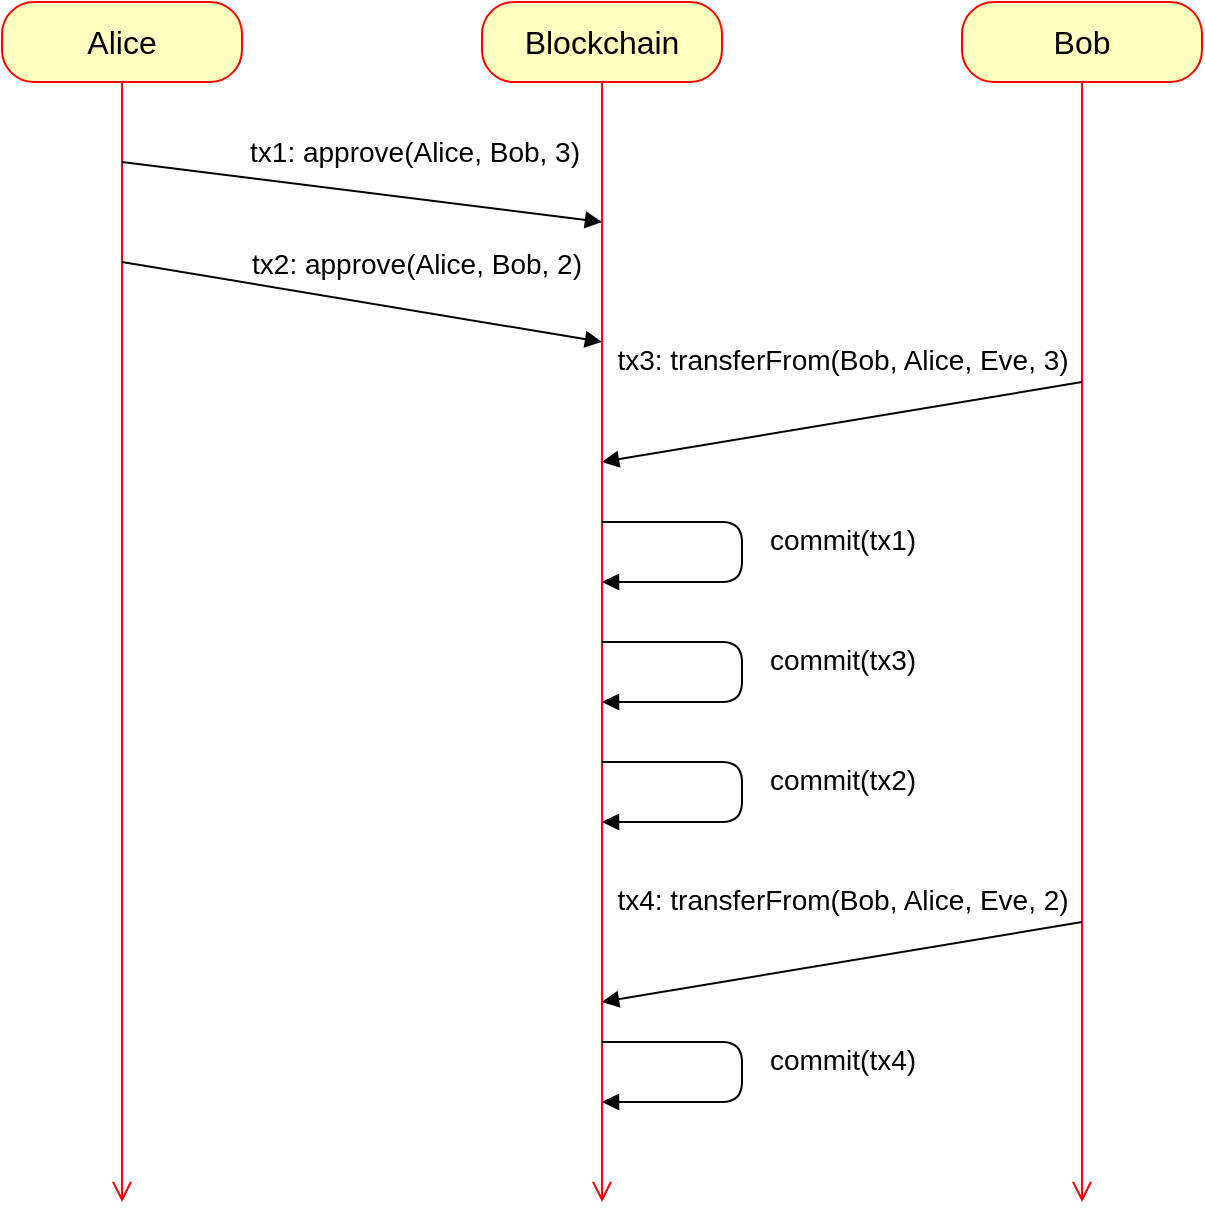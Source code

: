 <mxfile version="18.0.6" type="device"><diagram name="Page-1" id="13e1069c-82ec-6db2-03f1-153e76fe0fe0"><mxGraphModel dx="1106" dy="852" grid="1" gridSize="10" guides="1" tooltips="1" connect="1" arrows="1" fold="1" page="1" pageScale="1" pageWidth="1100" pageHeight="850" background="none" math="0" shadow="0"><root><mxCell id="0"/><mxCell id="1" parent="0"/><mxCell id="s7VefJRWMbqvichjZ1X1-5" value="Alice" style="rounded=1;whiteSpace=wrap;html=1;arcSize=40;fontColor=#000000;fillColor=#ffffc0;strokeColor=#ff0000;fontSize=16;" vertex="1" parent="1"><mxGeometry x="120" y="80" width="120" height="40" as="geometry"/></mxCell><mxCell id="s7VefJRWMbqvichjZ1X1-6" value="" style="edgeStyle=orthogonalEdgeStyle;html=1;verticalAlign=bottom;endArrow=open;endSize=8;strokeColor=#ff0000;rounded=0;" edge="1" source="s7VefJRWMbqvichjZ1X1-5" parent="1"><mxGeometry relative="1" as="geometry"><mxPoint x="180" y="680" as="targetPoint"/></mxGeometry></mxCell><mxCell id="s7VefJRWMbqvichjZ1X1-7" value="Blockchain" style="rounded=1;whiteSpace=wrap;html=1;arcSize=40;fontColor=#000000;fillColor=#ffffc0;strokeColor=#ff0000;fontSize=16;" vertex="1" parent="1"><mxGeometry x="360" y="80" width="120" height="40" as="geometry"/></mxCell><mxCell id="s7VefJRWMbqvichjZ1X1-8" value="" style="edgeStyle=orthogonalEdgeStyle;html=1;verticalAlign=bottom;endArrow=open;endSize=8;strokeColor=#ff0000;rounded=0;" edge="1" parent="1" source="s7VefJRWMbqvichjZ1X1-7"><mxGeometry relative="1" as="geometry"><mxPoint x="420" y="680" as="targetPoint"/></mxGeometry></mxCell><mxCell id="s7VefJRWMbqvichjZ1X1-9" value="tx1: approve(Alice, Bob, 3)" style="html=1;verticalAlign=bottom;endArrow=block;rounded=0;fontSize=14;" edge="1" parent="1"><mxGeometry x="0.207" y="12" width="80" relative="1" as="geometry"><mxPoint x="180" y="160" as="sourcePoint"/><mxPoint x="420" y="190" as="targetPoint"/><mxPoint as="offset"/></mxGeometry></mxCell><mxCell id="s7VefJRWMbqvichjZ1X1-10" value="Bob" style="rounded=1;whiteSpace=wrap;html=1;arcSize=40;fontColor=#000000;fillColor=#ffffc0;strokeColor=#ff0000;fontSize=16;" vertex="1" parent="1"><mxGeometry x="600" y="80" width="120" height="40" as="geometry"/></mxCell><mxCell id="s7VefJRWMbqvichjZ1X1-11" value="" style="edgeStyle=orthogonalEdgeStyle;html=1;verticalAlign=bottom;endArrow=open;endSize=8;strokeColor=#ff0000;rounded=0;" edge="1" parent="1" source="s7VefJRWMbqvichjZ1X1-10"><mxGeometry relative="1" as="geometry"><mxPoint x="660" y="680" as="targetPoint"/></mxGeometry></mxCell><mxCell id="s7VefJRWMbqvichjZ1X1-12" value="tx2: approve(Alice, Bob, 2)" style="html=1;verticalAlign=bottom;endArrow=block;rounded=0;fontSize=14;" edge="1" parent="1"><mxGeometry x="0.207" y="12" width="80" relative="1" as="geometry"><mxPoint x="180" y="210" as="sourcePoint"/><mxPoint x="420" y="250" as="targetPoint"/><mxPoint as="offset"/></mxGeometry></mxCell><mxCell id="s7VefJRWMbqvichjZ1X1-13" value="tx3: transferFrom(Bob, Alice, Eve, 3)" style="html=1;verticalAlign=bottom;endArrow=block;rounded=0;fontSize=14;" edge="1" parent="1"><mxGeometry x="-0.027" y="-20" width="80" relative="1" as="geometry"><mxPoint x="660" y="270" as="sourcePoint"/><mxPoint x="420" y="310" as="targetPoint"/><mxPoint as="offset"/></mxGeometry></mxCell><mxCell id="s7VefJRWMbqvichjZ1X1-14" value="commit(tx1)" style="html=1;verticalAlign=bottom;endArrow=block;fontSize=14;rounded=1;" edge="1" parent="1"><mxGeometry x="0.059" y="50" width="80" relative="1" as="geometry"><mxPoint x="420" y="340" as="sourcePoint"/><mxPoint x="420" y="370" as="targetPoint"/><mxPoint as="offset"/><Array as="points"><mxPoint x="490" y="340"/><mxPoint x="490" y="370"/></Array></mxGeometry></mxCell><mxCell id="s7VefJRWMbqvichjZ1X1-15" value="commit(tx3)" style="html=1;verticalAlign=bottom;endArrow=block;fontSize=14;rounded=1;" edge="1" parent="1"><mxGeometry x="0.059" y="50" width="80" relative="1" as="geometry"><mxPoint x="420" y="400" as="sourcePoint"/><mxPoint x="420" y="430" as="targetPoint"/><mxPoint as="offset"/><Array as="points"><mxPoint x="490" y="400"/><mxPoint x="490" y="430"/></Array></mxGeometry></mxCell><mxCell id="s7VefJRWMbqvichjZ1X1-16" value="commit(tx2)" style="html=1;verticalAlign=bottom;endArrow=block;fontSize=14;rounded=1;" edge="1" parent="1"><mxGeometry x="0.059" y="50" width="80" relative="1" as="geometry"><mxPoint x="420" y="460" as="sourcePoint"/><mxPoint x="420" y="490" as="targetPoint"/><mxPoint as="offset"/><Array as="points"><mxPoint x="490" y="460"/><mxPoint x="490" y="490"/></Array></mxGeometry></mxCell><mxCell id="s7VefJRWMbqvichjZ1X1-17" value="tx4: transferFrom(Bob, Alice, Eve, 2)" style="html=1;verticalAlign=bottom;endArrow=block;rounded=0;fontSize=14;" edge="1" parent="1"><mxGeometry x="-0.027" y="-20" width="80" relative="1" as="geometry"><mxPoint x="660" y="540" as="sourcePoint"/><mxPoint x="420" y="580" as="targetPoint"/><mxPoint as="offset"/></mxGeometry></mxCell><mxCell id="s7VefJRWMbqvichjZ1X1-18" value="commit(tx4)" style="html=1;verticalAlign=bottom;endArrow=block;fontSize=14;rounded=1;" edge="1" parent="1"><mxGeometry x="0.059" y="50" width="80" relative="1" as="geometry"><mxPoint x="420" y="600" as="sourcePoint"/><mxPoint x="420" y="630" as="targetPoint"/><mxPoint as="offset"/><Array as="points"><mxPoint x="490" y="600"/><mxPoint x="490" y="630"/></Array></mxGeometry></mxCell></root></mxGraphModel></diagram></mxfile>